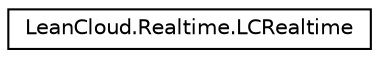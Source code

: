 digraph "Graphical Class Hierarchy"
{
  edge [fontname="Helvetica",fontsize="10",labelfontname="Helvetica",labelfontsize="10"];
  node [fontname="Helvetica",fontsize="10",shape=record];
  rankdir="LR";
  Node1 [label="LeanCloud.Realtime.LCRealtime",height=0.2,width=0.4,color="black", fillcolor="white", style="filled",URL="$classLeanCloud_1_1Realtime_1_1LCRealtime.html"];
}
